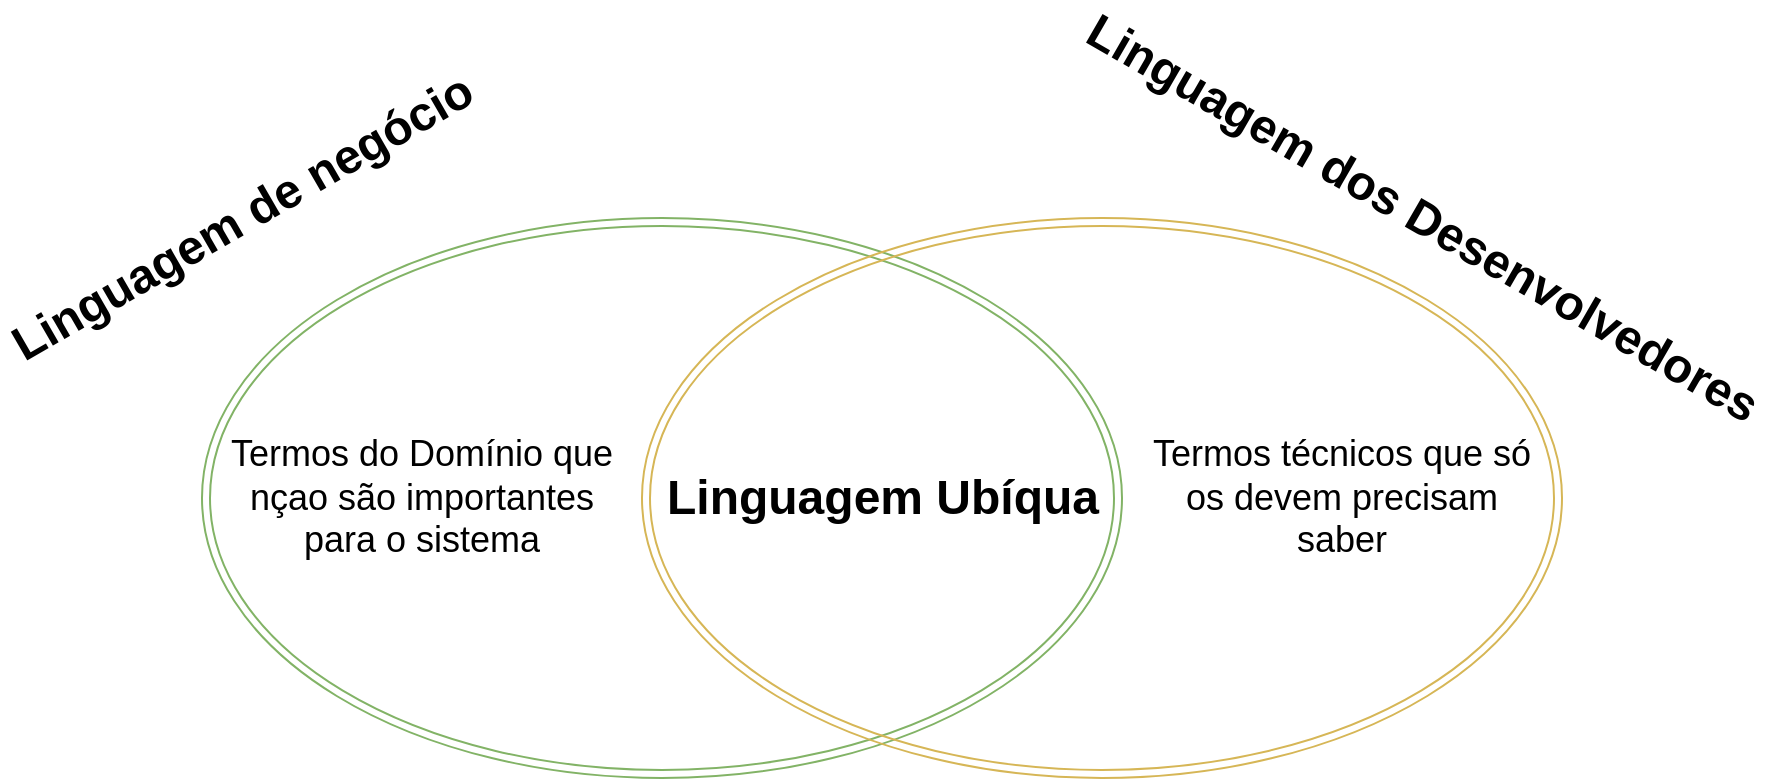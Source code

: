 <mxfile>
    <diagram name="Page-1" id="zjjjiyY5WAwxlF9OT4a7">
        <mxGraphModel dx="2126" dy="779" grid="1" gridSize="10" guides="1" tooltips="1" connect="1" arrows="1" fold="1" page="0" pageScale="1" pageWidth="850" pageHeight="1100" background="none" math="0" shadow="0">
            <root>
                <mxCell id="0"/>
                <mxCell id="1" parent="0"/>
                <mxCell id="hZnilqOEfNkV0HFh2iKd-1" value="Linguagem de negócio" style="text;strokeColor=none;fillColor=none;html=1;fontSize=24;fontStyle=1;verticalAlign=middle;align=center;rotation=-30;" parent="1" vertex="1">
                    <mxGeometry y="210" width="100" height="40" as="geometry"/>
                </mxCell>
                <mxCell id="hZnilqOEfNkV0HFh2iKd-3" value="Linguagem dos Desenvolvedores" style="text;strokeColor=none;fillColor=none;html=1;fontSize=24;fontStyle=1;verticalAlign=middle;align=center;rotation=30;" parent="1" vertex="1">
                    <mxGeometry x="590" y="210" width="100" height="40" as="geometry"/>
                </mxCell>
                <mxCell id="hZnilqOEfNkV0HFh2iKd-4" value="" style="ellipse;shape=doubleEllipse;whiteSpace=wrap;html=1;fillColor=none;strokeColor=#82b366;" parent="1" vertex="1">
                    <mxGeometry x="30" y="230" width="460" height="280" as="geometry"/>
                </mxCell>
                <mxCell id="hZnilqOEfNkV0HFh2iKd-5" value="" style="ellipse;shape=doubleEllipse;whiteSpace=wrap;html=1;fillColor=none;strokeColor=#d6b656;shadow=0;" parent="1" vertex="1">
                    <mxGeometry x="250" y="230" width="460" height="280" as="geometry"/>
                </mxCell>
                <mxCell id="hZnilqOEfNkV0HFh2iKd-6" value="&lt;font style=&quot;font-size: 18px;&quot;&gt;Termos do Domínio que nçao são importantes para o sistema&lt;/font&gt;" style="text;html=1;strokeColor=none;fillColor=none;align=center;verticalAlign=middle;whiteSpace=wrap;rounded=0;" parent="1" vertex="1">
                    <mxGeometry x="40" y="337.5" width="200" height="65" as="geometry"/>
                </mxCell>
                <mxCell id="hZnilqOEfNkV0HFh2iKd-7" value="&lt;font style=&quot;font-size: 18px;&quot;&gt;Termos técnicos que só os devem precisam saber&lt;/font&gt;" style="text;html=1;strokeColor=none;fillColor=none;align=center;verticalAlign=middle;whiteSpace=wrap;rounded=0;" parent="1" vertex="1">
                    <mxGeometry x="500" y="337.5" width="200" height="65" as="geometry"/>
                </mxCell>
                <mxCell id="hZnilqOEfNkV0HFh2iKd-8" value="Linguagem Ubíqua" style="text;strokeColor=none;fillColor=none;html=1;fontSize=24;fontStyle=1;verticalAlign=middle;align=center;" parent="1" vertex="1">
                    <mxGeometry x="320" y="350" width="100" height="40" as="geometry"/>
                </mxCell>
            </root>
        </mxGraphModel>
    </diagram>
</mxfile>